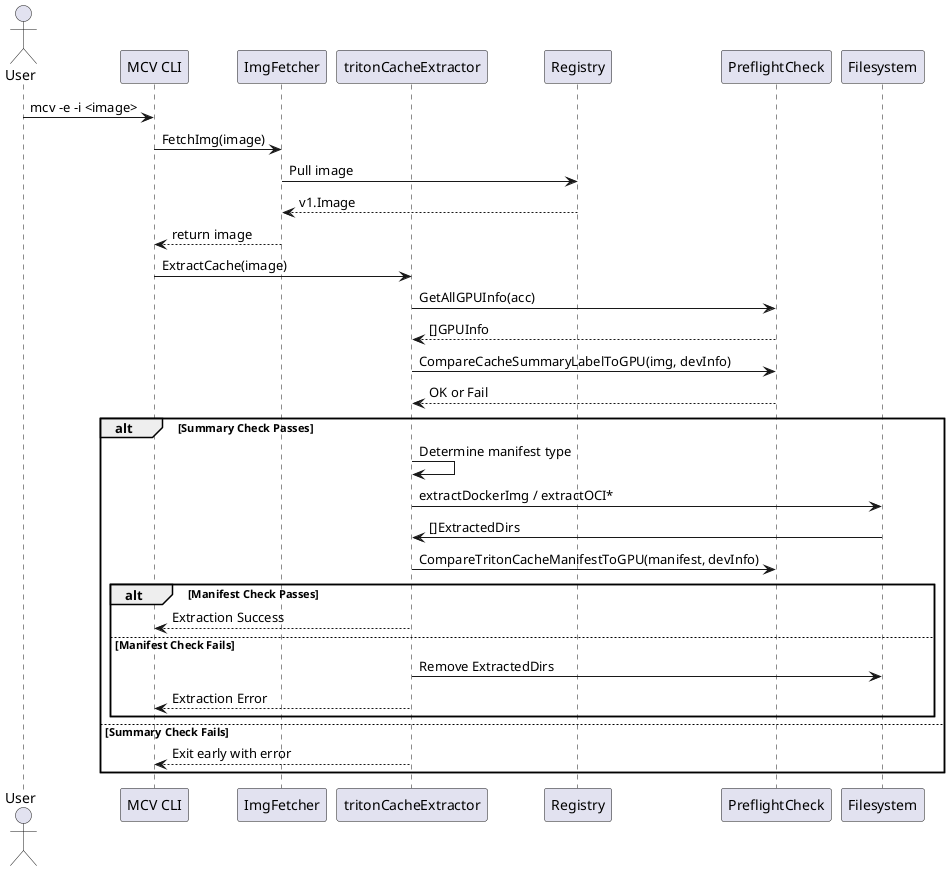 @startuml
actor User
participant "MCV CLI" as CLI
participant "ImgFetcher" as Fetcher
participant "tritonCacheExtractor" as Extractor
participant "Registry" as Registry
participant "PreflightCheck" as Check
participant "Filesystem" as FS

User -> CLI : mcv -e -i <image>
CLI -> Fetcher : FetchImg(image)
Fetcher -> Registry : Pull image
Registry --> Fetcher : v1.Image
Fetcher --> CLI : return image

CLI -> Extractor : ExtractCache(image)
Extractor -> Check : GetAllGPUInfo(acc)
Check --> Extractor : []GPUInfo

Extractor -> Check : CompareCacheSummaryLabelToGPU(img, devInfo)
Check --> Extractor : OK or Fail

alt Summary Check Passes
    Extractor -> Extractor : Determine manifest type
    Extractor -> FS : extractDockerImg / extractOCI*

    FS -> Extractor : []ExtractedDirs
    Extractor -> Check : CompareTritonCacheManifestToGPU(manifest, devInfo)
    alt Manifest Check Passes
        Extractor --> CLI : Extraction Success
    else Manifest Check Fails
        Extractor -> FS : Remove ExtractedDirs
        Extractor --> CLI : Extraction Error
    end
else Summary Check Fails
    Extractor --> CLI : Exit early with error
end
@enduml
